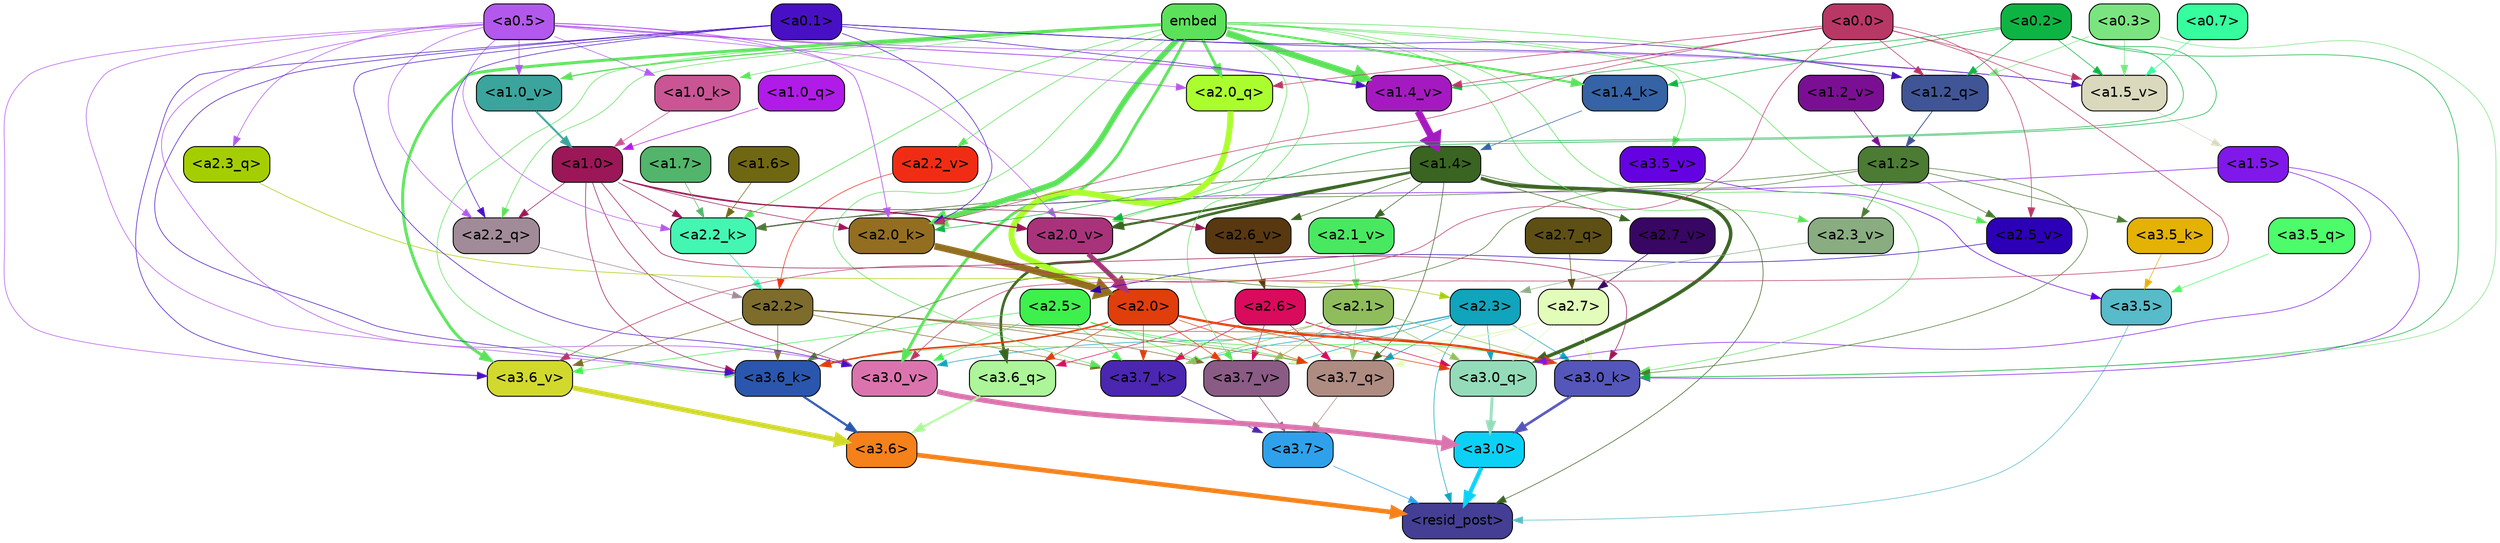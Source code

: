 strict digraph "" {
	graph [bgcolor=transparent,
		layout=dot,
		overlap=false,
		splines=true
	];
	"<a3.7>"	[color=black,
		fillcolor="#2fa1eb",
		fontname=Helvetica,
		shape=box,
		style="filled, rounded"];
	"<resid_post>"	[color=black,
		fillcolor="#443f94",
		fontname=Helvetica,
		shape=box,
		style="filled, rounded"];
	"<a3.7>" -> "<resid_post>"	[color="#2fa1eb",
		penwidth=0.6];
	"<a3.6>"	[color=black,
		fillcolor="#f5811a",
		fontname=Helvetica,
		shape=box,
		style="filled, rounded"];
	"<a3.6>" -> "<resid_post>"	[color="#f5811a",
		penwidth=4.6696330308914185];
	"<a3.5>"	[color=black,
		fillcolor="#57bbc9",
		fontname=Helvetica,
		shape=box,
		style="filled, rounded"];
	"<a3.5>" -> "<resid_post>"	[color="#57bbc9",
		penwidth=0.6];
	"<a3.0>"	[color=black,
		fillcolor="#0cd1f7",
		fontname=Helvetica,
		shape=box,
		style="filled, rounded"];
	"<a3.0>" -> "<resid_post>"	[color="#0cd1f7",
		penwidth=4.282557368278503];
	"<a2.3>"	[color=black,
		fillcolor="#10a4bd",
		fontname=Helvetica,
		shape=box,
		style="filled, rounded"];
	"<a2.3>" -> "<resid_post>"	[color="#10a4bd",
		penwidth=0.6];
	"<a3.7_q>"	[color=black,
		fillcolor="#ae8c82",
		fontname=Helvetica,
		shape=box,
		style="filled, rounded"];
	"<a2.3>" -> "<a3.7_q>"	[color="#10a4bd",
		penwidth=0.6];
	"<a3.0_q>"	[color=black,
		fillcolor="#94dcb9",
		fontname=Helvetica,
		shape=box,
		style="filled, rounded"];
	"<a2.3>" -> "<a3.0_q>"	[color="#10a4bd",
		penwidth=0.6];
	"<a3.7_k>"	[color=black,
		fillcolor="#4b26b1",
		fontname=Helvetica,
		shape=box,
		style="filled, rounded"];
	"<a2.3>" -> "<a3.7_k>"	[color="#10a4bd",
		penwidth=0.6];
	"<a3.0_k>"	[color=black,
		fillcolor="#5456b9",
		fontname=Helvetica,
		shape=box,
		style="filled, rounded"];
	"<a2.3>" -> "<a3.0_k>"	[color="#10a4bd",
		penwidth=0.6];
	"<a3.7_v>"	[color=black,
		fillcolor="#8a5b84",
		fontname=Helvetica,
		shape=box,
		style="filled, rounded"];
	"<a2.3>" -> "<a3.7_v>"	[color="#10a4bd",
		penwidth=0.6];
	"<a3.0_v>"	[color=black,
		fillcolor="#db74ae",
		fontname=Helvetica,
		shape=box,
		style="filled, rounded"];
	"<a2.3>" -> "<a3.0_v>"	[color="#10a4bd",
		penwidth=0.6];
	"<a1.4>"	[color=black,
		fillcolor="#396421",
		fontname=Helvetica,
		shape=box,
		style="filled, rounded"];
	"<a1.4>" -> "<resid_post>"	[color="#396421",
		penwidth=0.6];
	"<a1.4>" -> "<a3.7_q>"	[color="#396421",
		penwidth=0.6];
	"<a3.6_q>"	[color=black,
		fillcolor="#acf699",
		fontname=Helvetica,
		shape=box,
		style="filled, rounded"];
	"<a1.4>" -> "<a3.6_q>"	[color="#396421",
		penwidth=2.6073555648326874];
	"<a1.4>" -> "<a3.0_q>"	[color="#396421",
		penwidth=3.4971605762839317];
	"<a2.2_k>"	[color=black,
		fillcolor="#43f7b3",
		fontname=Helvetica,
		shape=box,
		style="filled, rounded"];
	"<a1.4>" -> "<a2.2_k>"	[color="#396421",
		penwidth=0.6];
	"<a2.7_v>"	[color=black,
		fillcolor="#380663",
		fontname=Helvetica,
		shape=box,
		style="filled, rounded"];
	"<a1.4>" -> "<a2.7_v>"	[color="#396421",
		penwidth=0.6];
	"<a2.6_v>"	[color=black,
		fillcolor="#573810",
		fontname=Helvetica,
		shape=box,
		style="filled, rounded"];
	"<a1.4>" -> "<a2.6_v>"	[color="#396421",
		penwidth=0.6];
	"<a2.1_v>"	[color=black,
		fillcolor="#48e861",
		fontname=Helvetica,
		shape=box,
		style="filled, rounded"];
	"<a1.4>" -> "<a2.1_v>"	[color="#396421",
		penwidth=0.6];
	"<a2.0_v>"	[color=black,
		fillcolor="#a9337b",
		fontname=Helvetica,
		shape=box,
		style="filled, rounded"];
	"<a1.4>" -> "<a2.0_v>"	[color="#396421",
		penwidth=2.268670678138733];
	"<a3.7_q>" -> "<a3.7>"	[color="#ae8c82",
		penwidth=0.6];
	"<a3.6_q>" -> "<a3.6>"	[color="#acf699",
		penwidth=2.03758105635643];
	"<a3.5_q>"	[color=black,
		fillcolor="#4dfc6b",
		fontname=Helvetica,
		shape=box,
		style="filled, rounded"];
	"<a3.5_q>" -> "<a3.5>"	[color="#4dfc6b",
		penwidth=0.6];
	"<a3.0_q>" -> "<a3.0>"	[color="#94dcb9",
		penwidth=2.8638100624084473];
	"<a3.7_k>" -> "<a3.7>"	[color="#4b26b1",
		penwidth=0.6];
	"<a3.6_k>"	[color=black,
		fillcolor="#2a56ad",
		fontname=Helvetica,
		shape=box,
		style="filled, rounded"];
	"<a3.6_k>" -> "<a3.6>"	[color="#2a56ad",
		penwidth=2.174198240041733];
	"<a3.5_k>"	[color=black,
		fillcolor="#e4b105",
		fontname=Helvetica,
		shape=box,
		style="filled, rounded"];
	"<a3.5_k>" -> "<a3.5>"	[color="#e4b105",
		penwidth=0.6];
	"<a3.0_k>" -> "<a3.0>"	[color="#5456b9",
		penwidth=2.6274144649505615];
	"<a3.7_v>" -> "<a3.7>"	[color="#8a5b84",
		penwidth=0.6];
	"<a3.6_v>"	[color=black,
		fillcolor="#d2d92d",
		fontname=Helvetica,
		shape=box,
		style="filled, rounded"];
	"<a3.6_v>" -> "<a3.6>"	[color="#d2d92d",
		penwidth=5.002329230308533];
	"<a3.5_v>"	[color=black,
		fillcolor="#6502e2",
		fontname=Helvetica,
		shape=box,
		style="filled, rounded"];
	"<a3.5_v>" -> "<a3.5>"	[color="#6502e2",
		penwidth=0.6];
	"<a3.0_v>" -> "<a3.0>"	[color="#db74ae",
		penwidth=5.188832879066467];
	"<a2.7>"	[color=black,
		fillcolor="#e2fcb9",
		fontname=Helvetica,
		shape=box,
		style="filled, rounded"];
	"<a2.7>" -> "<a3.7_q>"	[color="#e2fcb9",
		penwidth=0.6];
	"<a2.7>" -> "<a3.0_q>"	[color="#e2fcb9",
		penwidth=0.6];
	"<a2.7>" -> "<a3.7_k>"	[color="#e2fcb9",
		penwidth=0.6];
	"<a2.7>" -> "<a3.0_k>"	[color="#e2fcb9",
		penwidth=0.6];
	"<a2.7>" -> "<a3.7_v>"	[color="#e2fcb9",
		penwidth=0.6];
	"<a2.6>"	[color=black,
		fillcolor="#da0a5d",
		fontname=Helvetica,
		shape=box,
		style="filled, rounded"];
	"<a2.6>" -> "<a3.7_q>"	[color="#da0a5d",
		penwidth=0.6];
	"<a2.6>" -> "<a3.6_q>"	[color="#da0a5d",
		penwidth=0.6];
	"<a2.6>" -> "<a3.0_q>"	[color="#da0a5d",
		penwidth=0.6];
	"<a2.6>" -> "<a3.7_k>"	[color="#da0a5d",
		penwidth=0.6];
	"<a2.6>" -> "<a3.0_k>"	[color="#da0a5d",
		penwidth=0.6];
	"<a2.6>" -> "<a3.7_v>"	[color="#da0a5d",
		penwidth=0.6];
	"<a2.5>"	[color=black,
		fillcolor="#3ef04c",
		fontname=Helvetica,
		shape=box,
		style="filled, rounded"];
	"<a2.5>" -> "<a3.7_q>"	[color="#3ef04c",
		penwidth=0.6];
	"<a2.5>" -> "<a3.7_k>"	[color="#3ef04c",
		penwidth=0.6];
	"<a2.5>" -> "<a3.0_k>"	[color="#3ef04c",
		penwidth=0.6];
	"<a2.5>" -> "<a3.7_v>"	[color="#3ef04c",
		penwidth=0.6];
	"<a2.5>" -> "<a3.6_v>"	[color="#3ef04c",
		penwidth=0.6];
	"<a2.5>" -> "<a3.0_v>"	[color="#3ef04c",
		penwidth=0.6];
	"<a2.2>"	[color=black,
		fillcolor="#7d6c2c",
		fontname=Helvetica,
		shape=box,
		style="filled, rounded"];
	"<a2.2>" -> "<a3.7_q>"	[color="#7d6c2c",
		penwidth=0.6];
	"<a2.2>" -> "<a3.7_k>"	[color="#7d6c2c",
		penwidth=0.6];
	"<a2.2>" -> "<a3.6_k>"	[color="#7d6c2c",
		penwidth=0.6];
	"<a2.2>" -> "<a3.0_k>"	[color="#7d6c2c",
		penwidth=0.6];
	"<a2.2>" -> "<a3.7_v>"	[color="#7d6c2c",
		penwidth=0.6];
	"<a2.2>" -> "<a3.6_v>"	[color="#7d6c2c",
		penwidth=0.6];
	"<a2.1>"	[color=black,
		fillcolor="#90bd5c",
		fontname=Helvetica,
		shape=box,
		style="filled, rounded"];
	"<a2.1>" -> "<a3.7_q>"	[color="#90bd5c",
		penwidth=0.6];
	"<a2.1>" -> "<a3.0_q>"	[color="#90bd5c",
		penwidth=0.6];
	"<a2.1>" -> "<a3.7_k>"	[color="#90bd5c",
		penwidth=0.6];
	"<a2.1>" -> "<a3.6_k>"	[color="#90bd5c",
		penwidth=0.6];
	"<a2.1>" -> "<a3.0_k>"	[color="#90bd5c",
		penwidth=0.6];
	"<a2.1>" -> "<a3.7_v>"	[color="#90bd5c",
		penwidth=0.6];
	"<a2.0>"	[color=black,
		fillcolor="#e03e0b",
		fontname=Helvetica,
		shape=box,
		style="filled, rounded"];
	"<a2.0>" -> "<a3.7_q>"	[color="#e03e0b",
		penwidth=0.6];
	"<a2.0>" -> "<a3.6_q>"	[color="#e03e0b",
		penwidth=0.6];
	"<a2.0>" -> "<a3.0_q>"	[color="#e03e0b",
		penwidth=0.6];
	"<a2.0>" -> "<a3.7_k>"	[color="#e03e0b",
		penwidth=0.6];
	"<a2.0>" -> "<a3.6_k>"	[color="#e03e0b",
		penwidth=1.5568191409111023];
	"<a2.0>" -> "<a3.0_k>"	[color="#e03e0b",
		penwidth=2.270527422428131];
	"<a2.0>" -> "<a3.7_v>"	[color="#e03e0b",
		penwidth=0.6];
	"<a1.5>"	[color=black,
		fillcolor="#7f18e9",
		fontname=Helvetica,
		shape=box,
		style="filled, rounded"];
	"<a1.5>" -> "<a3.0_q>"	[color="#7f18e9",
		penwidth=0.6];
	"<a1.5>" -> "<a3.0_k>"	[color="#7f18e9",
		penwidth=0.6];
	"<a1.5>" -> "<a2.2_k>"	[color="#7f18e9",
		penwidth=0.6];
	embed	[color=black,
		fillcolor="#5be25a",
		fontname=Helvetica,
		shape=box,
		style="filled, rounded"];
	embed -> "<a3.7_k>"	[color="#5be25a",
		penwidth=0.6];
	embed -> "<a3.6_k>"	[color="#5be25a",
		penwidth=0.6];
	embed -> "<a3.0_k>"	[color="#5be25a",
		penwidth=0.6];
	embed -> "<a3.7_v>"	[color="#5be25a",
		penwidth=0.6];
	embed -> "<a3.6_v>"	[color="#5be25a",
		penwidth=2.9588699340820312];
	embed -> "<a3.5_v>"	[color="#5be25a",
		penwidth=0.6];
	embed -> "<a3.0_v>"	[color="#5be25a",
		penwidth=2.8686431646347046];
	"<a2.2_q>"	[color=black,
		fillcolor="#a28b98",
		fontname=Helvetica,
		shape=box,
		style="filled, rounded"];
	embed -> "<a2.2_q>"	[color="#5be25a",
		penwidth=0.6];
	"<a2.0_q>"	[color=black,
		fillcolor="#abfe2e",
		fontname=Helvetica,
		shape=box,
		style="filled, rounded"];
	embed -> "<a2.0_q>"	[color="#5be25a",
		penwidth=2.7617180347442627];
	embed -> "<a2.2_k>"	[color="#5be25a",
		penwidth=0.67606520652771];
	"<a2.0_k>"	[color=black,
		fillcolor="#936e21",
		fontname=Helvetica,
		shape=box,
		style="filled, rounded"];
	embed -> "<a2.0_k>"	[color="#5be25a",
		penwidth=5.615107178688049];
	"<a2.5_v>"	[color=black,
		fillcolor="#2c00b6",
		fontname=Helvetica,
		shape=box,
		style="filled, rounded"];
	embed -> "<a2.5_v>"	[color="#5be25a",
		penwidth=0.6];
	"<a2.3_v>"	[color=black,
		fillcolor="#89ad81",
		fontname=Helvetica,
		shape=box,
		style="filled, rounded"];
	embed -> "<a2.3_v>"	[color="#5be25a",
		penwidth=0.6];
	"<a2.2_v>"	[color=black,
		fillcolor="#f02d14",
		fontname=Helvetica,
		shape=box,
		style="filled, rounded"];
	embed -> "<a2.2_v>"	[color="#5be25a",
		penwidth=0.6];
	embed -> "<a2.0_v>"	[color="#5be25a",
		penwidth=0.6];
	"<a1.2_q>"	[color=black,
		fillcolor="#405595",
		fontname=Helvetica,
		shape=box,
		style="filled, rounded"];
	embed -> "<a1.2_q>"	[color="#5be25a",
		penwidth=0.6];
	"<a1.4_k>"	[color=black,
		fillcolor="#3563a5",
		fontname=Helvetica,
		shape=box,
		style="filled, rounded"];
	embed -> "<a1.4_k>"	[color="#5be25a",
		penwidth=2.1468217372894287];
	"<a1.0_k>"	[color=black,
		fillcolor="#c95594",
		fontname=Helvetica,
		shape=box,
		style="filled, rounded"];
	embed -> "<a1.0_k>"	[color="#5be25a",
		penwidth=0.6];
	"<a1.4_v>"	[color=black,
		fillcolor="#a51ac0",
		fontname=Helvetica,
		shape=box,
		style="filled, rounded"];
	embed -> "<a1.4_v>"	[color="#5be25a",
		penwidth=6.189999580383301];
	"<a1.0_v>"	[color=black,
		fillcolor="#3ba49c",
		fontname=Helvetica,
		shape=box,
		style="filled, rounded"];
	embed -> "<a1.0_v>"	[color="#5be25a",
		penwidth=1.3123979568481445];
	"<a1.2>"	[color=black,
		fillcolor="#4c7b34",
		fontname=Helvetica,
		shape=box,
		style="filled, rounded"];
	"<a1.2>" -> "<a3.6_k>"	[color="#4c7b34",
		penwidth=0.6];
	"<a1.2>" -> "<a3.5_k>"	[color="#4c7b34",
		penwidth=0.6];
	"<a1.2>" -> "<a3.0_k>"	[color="#4c7b34",
		penwidth=0.6];
	"<a1.2>" -> "<a2.2_k>"	[color="#4c7b34",
		penwidth=0.6];
	"<a1.2>" -> "<a2.5_v>"	[color="#4c7b34",
		penwidth=0.6];
	"<a1.2>" -> "<a2.3_v>"	[color="#4c7b34",
		penwidth=0.6];
	"<a1.0>"	[color=black,
		fillcolor="#9b1757",
		fontname=Helvetica,
		shape=box,
		style="filled, rounded"];
	"<a1.0>" -> "<a3.6_k>"	[color="#9b1757",
		penwidth=0.6];
	"<a1.0>" -> "<a3.0_k>"	[color="#9b1757",
		penwidth=0.6];
	"<a1.0>" -> "<a3.0_v>"	[color="#9b1757",
		penwidth=0.6];
	"<a1.0>" -> "<a2.2_q>"	[color="#9b1757",
		penwidth=0.6];
	"<a1.0>" -> "<a2.2_k>"	[color="#9b1757",
		penwidth=0.6];
	"<a1.0>" -> "<a2.0_k>"	[color="#9b1757",
		penwidth=0.6];
	"<a1.0>" -> "<a2.6_v>"	[color="#9b1757",
		penwidth=0.6];
	"<a1.0>" -> "<a2.0_v>"	[color="#9b1757",
		penwidth=1.27996826171875];
	"<a0.5>"	[color=black,
		fillcolor="#b358ec",
		fontname=Helvetica,
		shape=box,
		style="filled, rounded"];
	"<a0.5>" -> "<a3.6_k>"	[color="#b358ec",
		penwidth=0.6];
	"<a0.5>" -> "<a3.6_v>"	[color="#b358ec",
		penwidth=0.6];
	"<a0.5>" -> "<a3.0_v>"	[color="#b358ec",
		penwidth=0.6421224474906921];
	"<a2.3_q>"	[color=black,
		fillcolor="#a5ce02",
		fontname=Helvetica,
		shape=box,
		style="filled, rounded"];
	"<a0.5>" -> "<a2.3_q>"	[color="#b358ec",
		penwidth=0.6];
	"<a0.5>" -> "<a2.2_q>"	[color="#b358ec",
		penwidth=0.6];
	"<a0.5>" -> "<a2.0_q>"	[color="#b358ec",
		penwidth=0.6];
	"<a0.5>" -> "<a2.2_k>"	[color="#b358ec",
		penwidth=0.6];
	"<a0.5>" -> "<a2.0_k>"	[color="#b358ec",
		penwidth=0.7151575088500977];
	"<a0.5>" -> "<a2.0_v>"	[color="#b358ec",
		penwidth=0.6];
	"<a0.5>" -> "<a1.0_k>"	[color="#b358ec",
		penwidth=0.6];
	"<a1.5_v>"	[color=black,
		fillcolor="#dad9bd",
		fontname=Helvetica,
		shape=box,
		style="filled, rounded"];
	"<a0.5>" -> "<a1.5_v>"	[color="#b358ec",
		penwidth=0.6];
	"<a0.5>" -> "<a1.4_v>"	[color="#b358ec",
		penwidth=0.8927993774414062];
	"<a0.5>" -> "<a1.0_v>"	[color="#b358ec",
		penwidth=0.6];
	"<a0.1>"	[color=black,
		fillcolor="#4810c4",
		fontname=Helvetica,
		shape=box,
		style="filled, rounded"];
	"<a0.1>" -> "<a3.6_k>"	[color="#4810c4",
		penwidth=0.6];
	"<a0.1>" -> "<a3.6_v>"	[color="#4810c4",
		penwidth=0.6];
	"<a0.1>" -> "<a3.0_v>"	[color="#4810c4",
		penwidth=0.6];
	"<a0.1>" -> "<a2.2_q>"	[color="#4810c4",
		penwidth=0.6];
	"<a0.1>" -> "<a2.0_k>"	[color="#4810c4",
		penwidth=0.6];
	"<a0.1>" -> "<a1.2_q>"	[color="#4810c4",
		penwidth=0.6];
	"<a0.1>" -> "<a1.5_v>"	[color="#4810c4",
		penwidth=0.6];
	"<a0.1>" -> "<a1.4_v>"	[color="#4810c4",
		penwidth=0.6];
	"<a0.3>"	[color=black,
		fillcolor="#7ae580",
		fontname=Helvetica,
		shape=box,
		style="filled, rounded"];
	"<a0.3>" -> "<a3.0_k>"	[color="#7ae580",
		penwidth=0.6];
	"<a0.3>" -> "<a1.2_q>"	[color="#7ae580",
		penwidth=0.6];
	"<a0.3>" -> "<a1.5_v>"	[color="#7ae580",
		penwidth=0.6];
	"<a0.2>"	[color=black,
		fillcolor="#0eb443",
		fontname=Helvetica,
		shape=box,
		style="filled, rounded"];
	"<a0.2>" -> "<a3.0_k>"	[color="#0eb443",
		penwidth=0.6];
	"<a0.2>" -> "<a2.0_k>"	[color="#0eb443",
		penwidth=0.6];
	"<a0.2>" -> "<a2.0_v>"	[color="#0eb443",
		penwidth=0.6];
	"<a0.2>" -> "<a1.2_q>"	[color="#0eb443",
		penwidth=0.6];
	"<a0.2>" -> "<a1.4_k>"	[color="#0eb443",
		penwidth=0.6];
	"<a0.2>" -> "<a1.5_v>"	[color="#0eb443",
		penwidth=0.6];
	"<a0.2>" -> "<a1.4_v>"	[color="#0eb443",
		penwidth=0.6];
	"<a0.0>"	[color=black,
		fillcolor="#b93765",
		fontname=Helvetica,
		shape=box,
		style="filled, rounded"];
	"<a0.0>" -> "<a3.6_v>"	[color="#b93765",
		penwidth=0.6];
	"<a0.0>" -> "<a3.0_v>"	[color="#b93765",
		penwidth=0.6];
	"<a0.0>" -> "<a2.0_q>"	[color="#b93765",
		penwidth=0.6];
	"<a0.0>" -> "<a2.0_k>"	[color="#b93765",
		penwidth=0.6];
	"<a0.0>" -> "<a2.5_v>"	[color="#b93765",
		penwidth=0.6];
	"<a0.0>" -> "<a1.2_q>"	[color="#b93765",
		penwidth=0.6];
	"<a0.0>" -> "<a1.5_v>"	[color="#b93765",
		penwidth=0.6];
	"<a0.0>" -> "<a1.4_v>"	[color="#b93765",
		penwidth=0.6];
	"<a2.7_q>"	[color=black,
		fillcolor="#5e5014",
		fontname=Helvetica,
		shape=box,
		style="filled, rounded"];
	"<a2.7_q>" -> "<a2.7>"	[color="#5e5014",
		penwidth=0.6];
	"<a2.3_q>" -> "<a2.3>"	[color="#a5ce02",
		penwidth=0.6];
	"<a2.2_q>" -> "<a2.2>"	[color="#a28b98",
		penwidth=0.6340763568878174];
	"<a2.0_q>" -> "<a2.0>"	[color="#abfe2e",
		penwidth=6.0160088539123535];
	"<a2.2_k>" -> "<a2.2>"	[color="#43f7b3",
		penwidth=0.7764816284179688];
	"<a2.0_k>" -> "<a2.0>"	[color="#936e21",
		penwidth=6.773025274276733];
	"<a2.7_v>" -> "<a2.7>"	[color="#380663",
		penwidth=0.6];
	"<a2.6_v>" -> "<a2.6>"	[color="#573810",
		penwidth=0.6];
	"<a2.5_v>" -> "<a2.5>"	[color="#2c00b6",
		penwidth=0.6];
	"<a2.3_v>" -> "<a2.3>"	[color="#89ad81",
		penwidth=0.6];
	"<a2.2_v>" -> "<a2.2>"	[color="#f02d14",
		penwidth=0.6];
	"<a2.1_v>" -> "<a2.1>"	[color="#48e861",
		penwidth=0.6];
	"<a2.0_v>" -> "<a2.0>"	[color="#a9337b",
		penwidth=4.906715989112854];
	"<a1.7>"	[color=black,
		fillcolor="#52b56b",
		fontname=Helvetica,
		shape=box,
		style="filled, rounded"];
	"<a1.7>" -> "<a2.2_k>"	[color="#52b56b",
		penwidth=0.6];
	"<a1.6>"	[color=black,
		fillcolor="#706713",
		fontname=Helvetica,
		shape=box,
		style="filled, rounded"];
	"<a1.6>" -> "<a2.2_k>"	[color="#706713",
		penwidth=0.6];
	"<a1.2_q>" -> "<a1.2>"	[color="#405595",
		penwidth=0.836545467376709];
	"<a1.0_q>"	[color=black,
		fillcolor="#b11be7",
		fontname=Helvetica,
		shape=box,
		style="filled, rounded"];
	"<a1.0_q>" -> "<a1.0>"	[color="#b11be7",
		penwidth=0.6];
	"<a1.4_k>" -> "<a1.4>"	[color="#3563a5",
		penwidth=0.6];
	"<a1.0_k>" -> "<a1.0>"	[color="#c95594",
		penwidth=0.6];
	"<a1.5_v>" -> "<a1.5>"	[color="#dad9bd",
		penwidth=0.6];
	"<a1.4_v>" -> "<a1.4>"	[color="#a51ac0",
		penwidth=7.093163728713989];
	"<a1.2_v>"	[color=black,
		fillcolor="#7b0f93",
		fontname=Helvetica,
		shape=box,
		style="filled, rounded"];
	"<a1.2_v>" -> "<a1.2>"	[color="#7b0f93",
		penwidth=0.6];
	"<a1.0_v>" -> "<a1.0>"	[color="#3ba49c",
		penwidth=1.9666723012924194];
	"<a0.7>"	[color=black,
		fillcolor="#36fd9e",
		fontname=Helvetica,
		shape=box,
		style="filled, rounded"];
	"<a0.7>" -> "<a1.5_v>"	[color="#36fd9e",
		penwidth=0.6];
}
